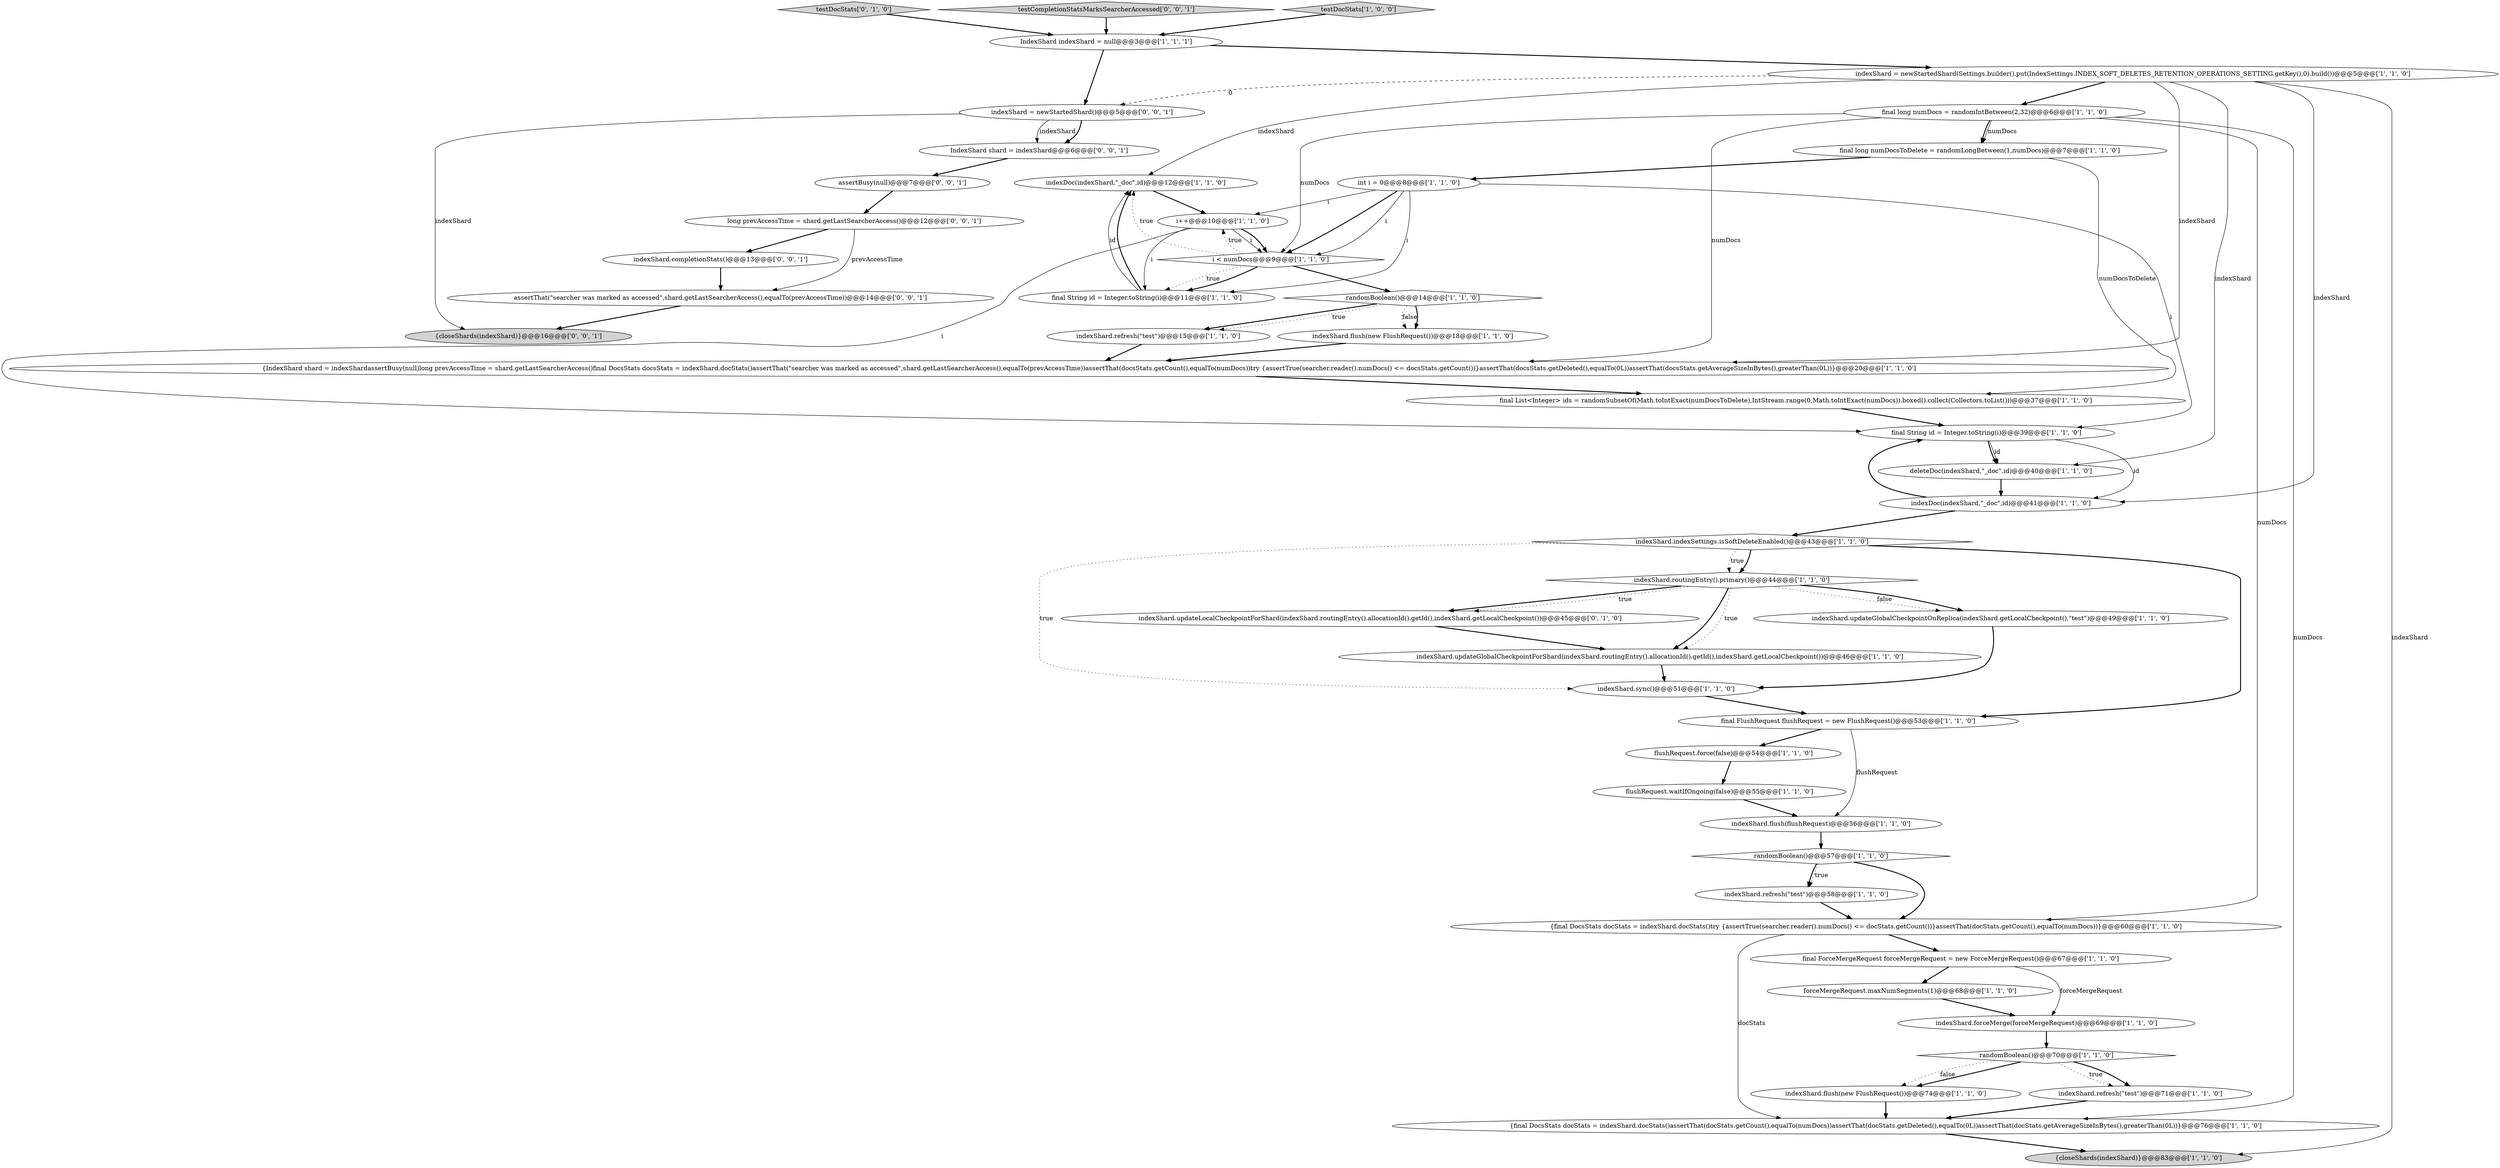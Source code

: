digraph {
6 [style = filled, label = "final List<Integer> ids = randomSubsetOf(Math.toIntExact(numDocsToDelete),IntStream.range(0,Math.toIntExact(numDocs)).boxed().collect(Collectors.toList()))@@@37@@@['1', '1', '0']", fillcolor = white, shape = ellipse image = "AAA0AAABBB1BBB"];
27 [style = filled, label = "randomBoolean()@@@14@@@['1', '1', '0']", fillcolor = white, shape = diamond image = "AAA0AAABBB1BBB"];
8 [style = filled, label = "i < numDocs@@@9@@@['1', '1', '0']", fillcolor = white, shape = diamond image = "AAA0AAABBB1BBB"];
7 [style = filled, label = "final String id = Integer.toString(i)@@@11@@@['1', '1', '0']", fillcolor = white, shape = ellipse image = "AAA0AAABBB1BBB"];
13 [style = filled, label = "{IndexShard shard = indexShardassertBusy(null)long prevAccessTime = shard.getLastSearcherAccess()final DocsStats docsStats = indexShard.docStats()assertThat(\"searcher was marked as accessed\",shard.getLastSearcherAccess(),equalTo(prevAccessTime))assertThat(docsStats.getCount(),equalTo(numDocs))try {assertTrue(searcher.reader().numDocs() <= docsStats.getCount())}assertThat(docsStats.getDeleted(),equalTo(0L))assertThat(docsStats.getAverageSizeInBytes(),greaterThan(0L))}@@@20@@@['1', '1', '0']", fillcolor = white, shape = ellipse image = "AAA0AAABBB1BBB"];
38 [style = filled, label = "indexShard.updateLocalCheckpointForShard(indexShard.routingEntry().allocationId().getId(),indexShard.getLocalCheckpoint())@@@45@@@['0', '1', '0']", fillcolor = white, shape = ellipse image = "AAA1AAABBB2BBB"];
31 [style = filled, label = "final ForceMergeRequest forceMergeRequest = new ForceMergeRequest()@@@67@@@['1', '1', '0']", fillcolor = white, shape = ellipse image = "AAA0AAABBB1BBB"];
30 [style = filled, label = "indexShard.sync()@@@51@@@['1', '1', '0']", fillcolor = white, shape = ellipse image = "AAA0AAABBB1BBB"];
36 [style = filled, label = "int i = 0@@@8@@@['1', '1', '0']", fillcolor = white, shape = ellipse image = "AAA0AAABBB1BBB"];
39 [style = filled, label = "testDocStats['0', '1', '0']", fillcolor = lightgray, shape = diamond image = "AAA0AAABBB2BBB"];
4 [style = filled, label = "indexShard.updateGlobalCheckpointOnReplica(indexShard.getLocalCheckpoint(),\"test\")@@@49@@@['1', '1', '0']", fillcolor = white, shape = ellipse image = "AAA0AAABBB1BBB"];
23 [style = filled, label = "indexDoc(indexShard,\"_doc\",id)@@@12@@@['1', '1', '0']", fillcolor = white, shape = ellipse image = "AAA0AAABBB1BBB"];
41 [style = filled, label = "assertBusy(null)@@@7@@@['0', '0', '1']", fillcolor = white, shape = ellipse image = "AAA0AAABBB3BBB"];
32 [style = filled, label = "{final DocsStats docStats = indexShard.docStats()try {assertTrue(searcher.reader().numDocs() <= docStats.getCount())}assertThat(docStats.getCount(),equalTo(numDocs))}@@@60@@@['1', '1', '0']", fillcolor = white, shape = ellipse image = "AAA0AAABBB1BBB"];
44 [style = filled, label = "long prevAccessTime = shard.getLastSearcherAccess()@@@12@@@['0', '0', '1']", fillcolor = white, shape = ellipse image = "AAA0AAABBB3BBB"];
46 [style = filled, label = "IndexShard shard = indexShard@@@6@@@['0', '0', '1']", fillcolor = white, shape = ellipse image = "AAA0AAABBB3BBB"];
47 [style = filled, label = "indexShard.completionStats()@@@13@@@['0', '0', '1']", fillcolor = white, shape = ellipse image = "AAA0AAABBB3BBB"];
2 [style = filled, label = "indexShard.indexSettings.isSoftDeleteEnabled()@@@43@@@['1', '1', '0']", fillcolor = white, shape = diamond image = "AAA0AAABBB1BBB"];
1 [style = filled, label = "forceMergeRequest.maxNumSegments(1)@@@68@@@['1', '1', '0']", fillcolor = white, shape = ellipse image = "AAA0AAABBB1BBB"];
15 [style = filled, label = "randomBoolean()@@@57@@@['1', '1', '0']", fillcolor = white, shape = diamond image = "AAA0AAABBB1BBB"];
40 [style = filled, label = "indexShard = newStartedShard()@@@5@@@['0', '0', '1']", fillcolor = white, shape = ellipse image = "AAA0AAABBB3BBB"];
26 [style = filled, label = "indexShard.flush(flushRequest)@@@56@@@['1', '1', '0']", fillcolor = white, shape = ellipse image = "AAA0AAABBB1BBB"];
9 [style = filled, label = "flushRequest.force(false)@@@54@@@['1', '1', '0']", fillcolor = white, shape = ellipse image = "AAA0AAABBB1BBB"];
12 [style = filled, label = "indexShard.refresh(\"test\")@@@58@@@['1', '1', '0']", fillcolor = white, shape = ellipse image = "AAA0AAABBB1BBB"];
14 [style = filled, label = "indexShard.forceMerge(forceMergeRequest)@@@69@@@['1', '1', '0']", fillcolor = white, shape = ellipse image = "AAA0AAABBB1BBB"];
43 [style = filled, label = "{closeShards(indexShard)}@@@16@@@['0', '0', '1']", fillcolor = lightgray, shape = ellipse image = "AAA0AAABBB3BBB"];
25 [style = filled, label = "indexShard.updateGlobalCheckpointForShard(indexShard.routingEntry().allocationId().getId(),indexShard.getLocalCheckpoint())@@@46@@@['1', '1', '0']", fillcolor = white, shape = ellipse image = "AAA0AAABBB1BBB"];
45 [style = filled, label = "testCompletionStatsMarksSearcherAccessed['0', '0', '1']", fillcolor = lightgray, shape = diamond image = "AAA0AAABBB3BBB"];
11 [style = filled, label = "deleteDoc(indexShard,\"_doc\",id)@@@40@@@['1', '1', '0']", fillcolor = white, shape = ellipse image = "AAA0AAABBB1BBB"];
37 [style = filled, label = "indexShard.flush(new FlushRequest())@@@74@@@['1', '1', '0']", fillcolor = white, shape = ellipse image = "AAA0AAABBB1BBB"];
3 [style = filled, label = "indexShard = newStartedShard(Settings.builder().put(IndexSettings.INDEX_SOFT_DELETES_RETENTION_OPERATIONS_SETTING.getKey(),0).build())@@@5@@@['1', '1', '0']", fillcolor = white, shape = ellipse image = "AAA0AAABBB1BBB"];
24 [style = filled, label = "final long numDocsToDelete = randomLongBetween(1,numDocs)@@@7@@@['1', '1', '0']", fillcolor = white, shape = ellipse image = "AAA0AAABBB1BBB"];
28 [style = filled, label = "IndexShard indexShard = null@@@3@@@['1', '1', '1']", fillcolor = white, shape = ellipse image = "AAA0AAABBB1BBB"];
10 [style = filled, label = "testDocStats['1', '0', '0']", fillcolor = lightgray, shape = diamond image = "AAA0AAABBB1BBB"];
20 [style = filled, label = "randomBoolean()@@@70@@@['1', '1', '0']", fillcolor = white, shape = diamond image = "AAA0AAABBB1BBB"];
42 [style = filled, label = "assertThat(\"searcher was marked as accessed\",shard.getLastSearcherAccess(),equalTo(prevAccessTime))@@@14@@@['0', '0', '1']", fillcolor = white, shape = ellipse image = "AAA0AAABBB3BBB"];
19 [style = filled, label = "indexShard.flush(new FlushRequest())@@@18@@@['1', '1', '0']", fillcolor = white, shape = ellipse image = "AAA0AAABBB1BBB"];
16 [style = filled, label = "final long numDocs = randomIntBetween(2,32)@@@6@@@['1', '1', '0']", fillcolor = white, shape = ellipse image = "AAA0AAABBB1BBB"];
0 [style = filled, label = "final String id = Integer.toString(i)@@@39@@@['1', '1', '0']", fillcolor = white, shape = ellipse image = "AAA0AAABBB1BBB"];
17 [style = filled, label = "i++@@@10@@@['1', '1', '0']", fillcolor = white, shape = ellipse image = "AAA0AAABBB1BBB"];
34 [style = filled, label = "indexDoc(indexShard,\"_doc\",id)@@@41@@@['1', '1', '0']", fillcolor = white, shape = ellipse image = "AAA0AAABBB1BBB"];
35 [style = filled, label = "flushRequest.waitIfOngoing(false)@@@55@@@['1', '1', '0']", fillcolor = white, shape = ellipse image = "AAA0AAABBB1BBB"];
18 [style = filled, label = "final FlushRequest flushRequest = new FlushRequest()@@@53@@@['1', '1', '0']", fillcolor = white, shape = ellipse image = "AAA0AAABBB1BBB"];
21 [style = filled, label = "{final DocsStats docStats = indexShard.docStats()assertThat(docStats.getCount(),equalTo(numDocs))assertThat(docStats.getDeleted(),equalTo(0L))assertThat(docStats.getAverageSizeInBytes(),greaterThan(0L))}@@@76@@@['1', '1', '0']", fillcolor = white, shape = ellipse image = "AAA0AAABBB1BBB"];
5 [style = filled, label = "indexShard.refresh(\"test\")@@@71@@@['1', '1', '0']", fillcolor = white, shape = ellipse image = "AAA0AAABBB1BBB"];
33 [style = filled, label = "indexShard.refresh(\"test\")@@@15@@@['1', '1', '0']", fillcolor = white, shape = ellipse image = "AAA0AAABBB1BBB"];
29 [style = filled, label = "indexShard.routingEntry().primary()@@@44@@@['1', '1', '0']", fillcolor = white, shape = diamond image = "AAA0AAABBB1BBB"];
22 [style = filled, label = "{closeShards(indexShard)}@@@83@@@['1', '1', '0']", fillcolor = lightgray, shape = ellipse image = "AAA0AAABBB1BBB"];
11->34 [style = bold, label=""];
7->23 [style = bold, label=""];
28->3 [style = bold, label=""];
20->37 [style = bold, label=""];
18->26 [style = solid, label="flushRequest"];
21->22 [style = bold, label=""];
27->19 [style = dotted, label="false"];
3->23 [style = solid, label="indexShard"];
13->6 [style = bold, label=""];
16->8 [style = solid, label="numDocs"];
36->17 [style = solid, label="i"];
16->32 [style = solid, label="numDocs"];
10->28 [style = bold, label=""];
16->24 [style = solid, label="numDocs"];
36->8 [style = solid, label="i"];
12->32 [style = bold, label=""];
2->29 [style = bold, label=""];
36->8 [style = bold, label=""];
36->0 [style = solid, label="i"];
17->8 [style = bold, label=""];
2->29 [style = dotted, label="true"];
3->11 [style = solid, label="indexShard"];
34->2 [style = bold, label=""];
27->19 [style = bold, label=""];
29->38 [style = bold, label=""];
17->0 [style = solid, label="i"];
35->26 [style = bold, label=""];
16->13 [style = solid, label="numDocs"];
29->38 [style = dotted, label="true"];
38->25 [style = bold, label=""];
27->33 [style = bold, label=""];
7->23 [style = solid, label="id"];
41->44 [style = bold, label=""];
16->21 [style = solid, label="numDocs"];
3->34 [style = solid, label="indexShard"];
3->40 [style = dashed, label="0"];
1->14 [style = bold, label=""];
0->11 [style = bold, label=""];
8->27 [style = bold, label=""];
45->28 [style = bold, label=""];
37->21 [style = bold, label=""];
32->21 [style = solid, label="docStats"];
20->5 [style = dotted, label="true"];
31->14 [style = solid, label="forceMergeRequest"];
46->41 [style = bold, label=""];
40->43 [style = solid, label="indexShard"];
15->32 [style = bold, label=""];
3->22 [style = solid, label="indexShard"];
30->18 [style = bold, label=""];
15->12 [style = bold, label=""];
9->35 [style = bold, label=""];
20->5 [style = bold, label=""];
6->0 [style = bold, label=""];
24->6 [style = solid, label="numDocsToDelete"];
40->46 [style = solid, label="indexShard"];
2->30 [style = dotted, label="true"];
8->7 [style = dotted, label="true"];
44->42 [style = solid, label="prevAccessTime"];
29->25 [style = bold, label=""];
19->13 [style = bold, label=""];
17->8 [style = solid, label="i"];
27->33 [style = dotted, label="true"];
40->46 [style = bold, label=""];
18->9 [style = bold, label=""];
26->15 [style = bold, label=""];
29->4 [style = dotted, label="false"];
5->21 [style = bold, label=""];
44->47 [style = bold, label=""];
3->13 [style = solid, label="indexShard"];
8->7 [style = bold, label=""];
3->16 [style = bold, label=""];
23->17 [style = bold, label=""];
8->17 [style = dotted, label="true"];
47->42 [style = bold, label=""];
16->24 [style = bold, label=""];
8->23 [style = dotted, label="true"];
31->1 [style = bold, label=""];
20->37 [style = dotted, label="false"];
39->28 [style = bold, label=""];
24->36 [style = bold, label=""];
42->43 [style = bold, label=""];
29->4 [style = bold, label=""];
34->0 [style = bold, label=""];
33->13 [style = bold, label=""];
2->18 [style = bold, label=""];
0->11 [style = solid, label="id"];
32->31 [style = bold, label=""];
36->7 [style = solid, label="i"];
0->34 [style = solid, label="id"];
17->7 [style = solid, label="i"];
28->40 [style = bold, label=""];
29->25 [style = dotted, label="true"];
25->30 [style = bold, label=""];
4->30 [style = bold, label=""];
14->20 [style = bold, label=""];
15->12 [style = dotted, label="true"];
}

